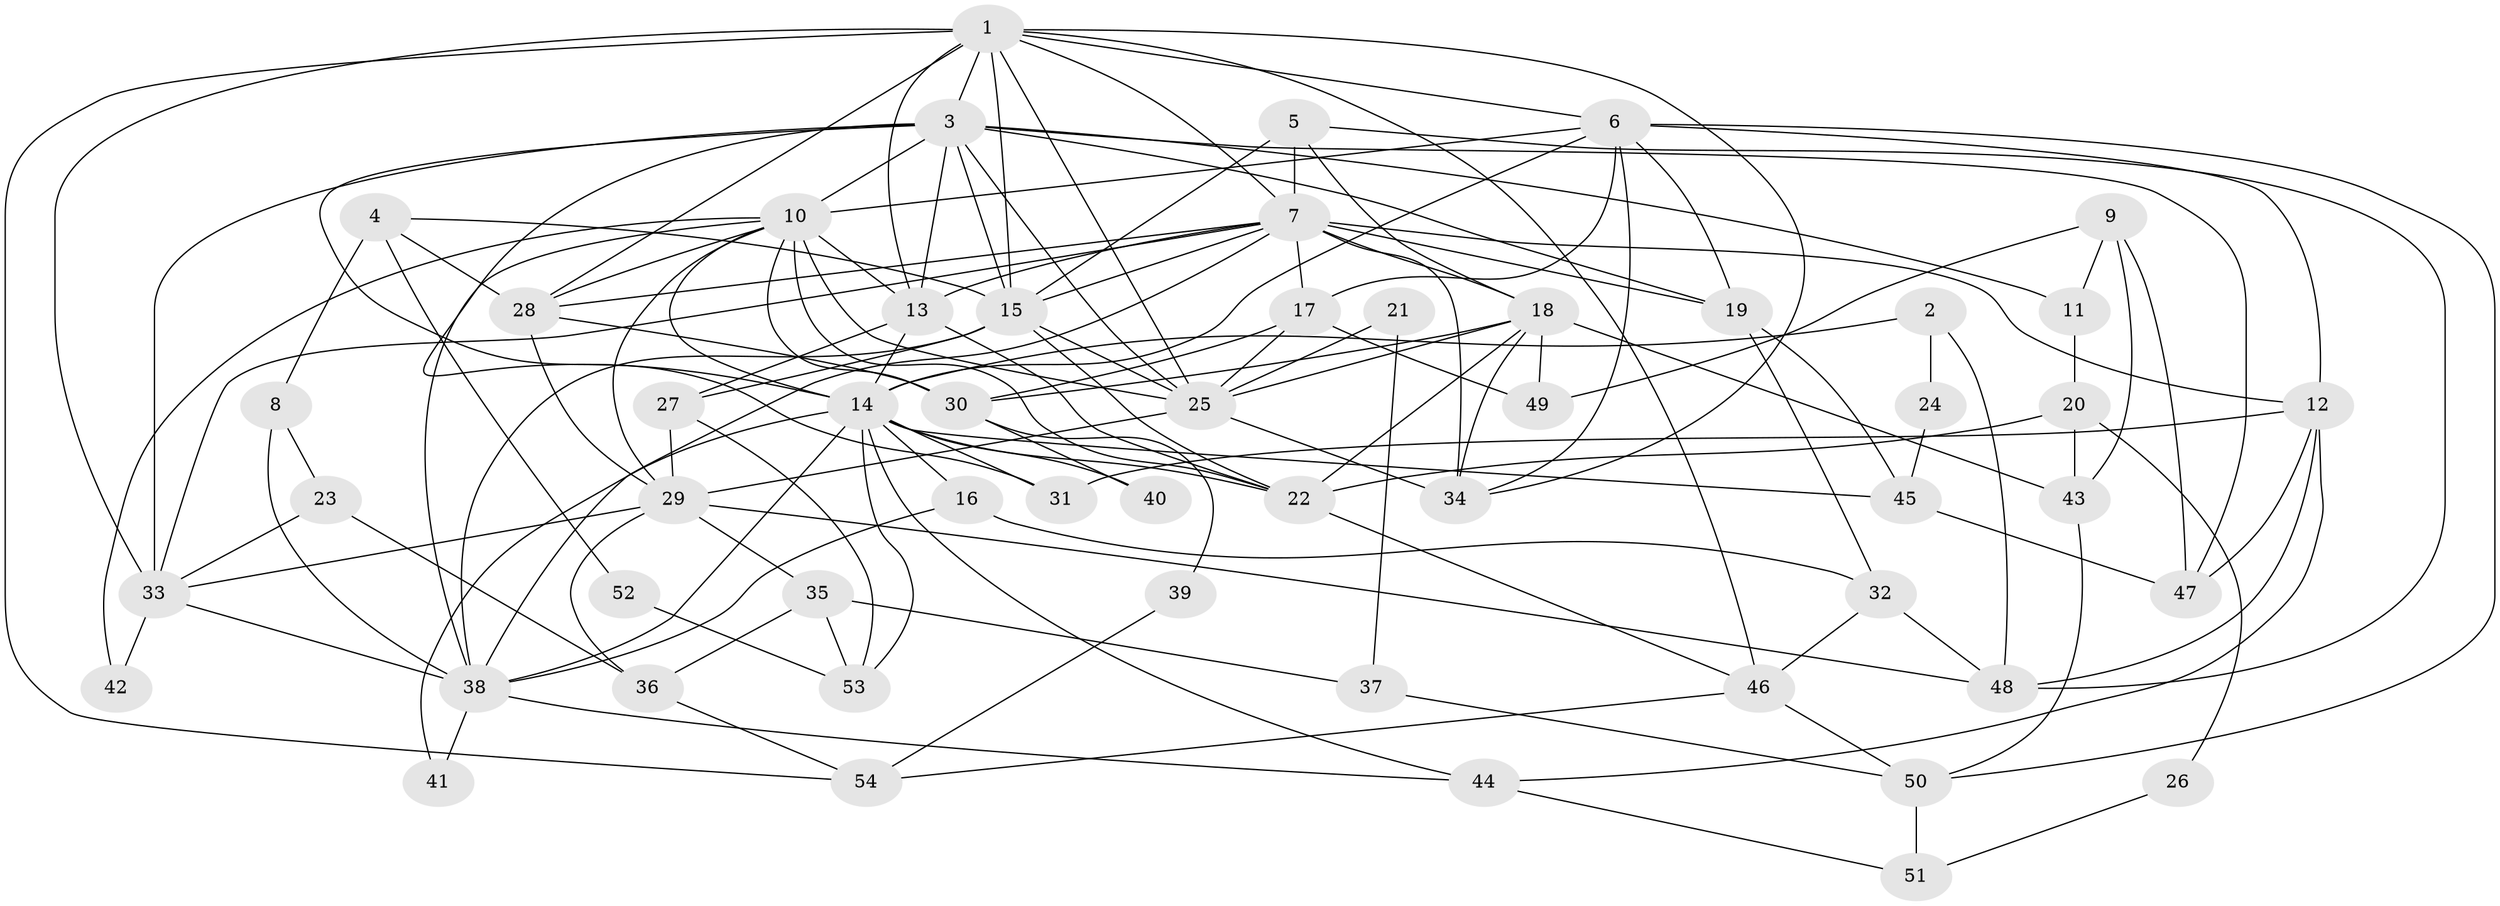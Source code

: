 // original degree distribution, {3: 0.21296296296296297, 4: 0.3425925925925926, 6: 0.09259259259259259, 5: 0.17592592592592593, 2: 0.1388888888888889, 8: 0.018518518518518517, 7: 0.018518518518518517}
// Generated by graph-tools (version 1.1) at 2025/50/03/04/25 22:50:47]
// undirected, 54 vertices, 139 edges
graph export_dot {
  node [color=gray90,style=filled];
  1;
  2;
  3;
  4;
  5;
  6;
  7;
  8;
  9;
  10;
  11;
  12;
  13;
  14;
  15;
  16;
  17;
  18;
  19;
  20;
  21;
  22;
  23;
  24;
  25;
  26;
  27;
  28;
  29;
  30;
  31;
  32;
  33;
  34;
  35;
  36;
  37;
  38;
  39;
  40;
  41;
  42;
  43;
  44;
  45;
  46;
  47;
  48;
  49;
  50;
  51;
  52;
  53;
  54;
  1 -- 3 [weight=2.0];
  1 -- 6 [weight=1.0];
  1 -- 7 [weight=1.0];
  1 -- 13 [weight=1.0];
  1 -- 15 [weight=1.0];
  1 -- 25 [weight=1.0];
  1 -- 28 [weight=1.0];
  1 -- 33 [weight=1.0];
  1 -- 34 [weight=1.0];
  1 -- 46 [weight=1.0];
  1 -- 54 [weight=1.0];
  2 -- 14 [weight=1.0];
  2 -- 24 [weight=1.0];
  2 -- 48 [weight=1.0];
  3 -- 10 [weight=2.0];
  3 -- 11 [weight=1.0];
  3 -- 13 [weight=2.0];
  3 -- 14 [weight=1.0];
  3 -- 15 [weight=3.0];
  3 -- 19 [weight=1.0];
  3 -- 25 [weight=1.0];
  3 -- 31 [weight=1.0];
  3 -- 33 [weight=3.0];
  3 -- 47 [weight=1.0];
  4 -- 8 [weight=1.0];
  4 -- 15 [weight=1.0];
  4 -- 28 [weight=1.0];
  4 -- 52 [weight=1.0];
  5 -- 7 [weight=2.0];
  5 -- 15 [weight=1.0];
  5 -- 18 [weight=1.0];
  5 -- 48 [weight=1.0];
  6 -- 10 [weight=2.0];
  6 -- 12 [weight=1.0];
  6 -- 14 [weight=1.0];
  6 -- 17 [weight=1.0];
  6 -- 19 [weight=1.0];
  6 -- 34 [weight=1.0];
  6 -- 50 [weight=1.0];
  7 -- 12 [weight=1.0];
  7 -- 13 [weight=1.0];
  7 -- 15 [weight=1.0];
  7 -- 17 [weight=3.0];
  7 -- 18 [weight=1.0];
  7 -- 19 [weight=1.0];
  7 -- 28 [weight=1.0];
  7 -- 33 [weight=1.0];
  7 -- 34 [weight=2.0];
  7 -- 38 [weight=1.0];
  8 -- 23 [weight=1.0];
  8 -- 38 [weight=2.0];
  9 -- 11 [weight=1.0];
  9 -- 43 [weight=1.0];
  9 -- 47 [weight=1.0];
  9 -- 49 [weight=1.0];
  10 -- 13 [weight=1.0];
  10 -- 14 [weight=2.0];
  10 -- 22 [weight=2.0];
  10 -- 25 [weight=1.0];
  10 -- 28 [weight=1.0];
  10 -- 29 [weight=1.0];
  10 -- 30 [weight=1.0];
  10 -- 38 [weight=1.0];
  10 -- 42 [weight=1.0];
  11 -- 20 [weight=1.0];
  12 -- 31 [weight=1.0];
  12 -- 44 [weight=1.0];
  12 -- 47 [weight=1.0];
  12 -- 48 [weight=1.0];
  13 -- 14 [weight=1.0];
  13 -- 22 [weight=1.0];
  13 -- 27 [weight=1.0];
  14 -- 16 [weight=3.0];
  14 -- 22 [weight=1.0];
  14 -- 31 [weight=1.0];
  14 -- 38 [weight=2.0];
  14 -- 40 [weight=1.0];
  14 -- 41 [weight=1.0];
  14 -- 44 [weight=1.0];
  14 -- 45 [weight=1.0];
  14 -- 53 [weight=1.0];
  15 -- 22 [weight=1.0];
  15 -- 25 [weight=1.0];
  15 -- 27 [weight=1.0];
  15 -- 38 [weight=1.0];
  16 -- 32 [weight=1.0];
  16 -- 38 [weight=1.0];
  17 -- 25 [weight=1.0];
  17 -- 30 [weight=1.0];
  17 -- 49 [weight=2.0];
  18 -- 22 [weight=2.0];
  18 -- 25 [weight=1.0];
  18 -- 30 [weight=1.0];
  18 -- 34 [weight=1.0];
  18 -- 43 [weight=1.0];
  18 -- 49 [weight=1.0];
  19 -- 32 [weight=1.0];
  19 -- 45 [weight=1.0];
  20 -- 22 [weight=1.0];
  20 -- 26 [weight=1.0];
  20 -- 43 [weight=1.0];
  21 -- 25 [weight=1.0];
  21 -- 37 [weight=1.0];
  22 -- 46 [weight=1.0];
  23 -- 33 [weight=1.0];
  23 -- 36 [weight=1.0];
  24 -- 45 [weight=1.0];
  25 -- 29 [weight=2.0];
  25 -- 34 [weight=1.0];
  26 -- 51 [weight=1.0];
  27 -- 29 [weight=1.0];
  27 -- 53 [weight=1.0];
  28 -- 29 [weight=1.0];
  28 -- 30 [weight=1.0];
  29 -- 33 [weight=1.0];
  29 -- 35 [weight=1.0];
  29 -- 36 [weight=1.0];
  29 -- 48 [weight=1.0];
  30 -- 39 [weight=1.0];
  30 -- 40 [weight=1.0];
  32 -- 46 [weight=1.0];
  32 -- 48 [weight=1.0];
  33 -- 38 [weight=1.0];
  33 -- 42 [weight=1.0];
  35 -- 36 [weight=1.0];
  35 -- 37 [weight=1.0];
  35 -- 53 [weight=1.0];
  36 -- 54 [weight=1.0];
  37 -- 50 [weight=1.0];
  38 -- 41 [weight=1.0];
  38 -- 44 [weight=1.0];
  39 -- 54 [weight=1.0];
  43 -- 50 [weight=1.0];
  44 -- 51 [weight=1.0];
  45 -- 47 [weight=1.0];
  46 -- 50 [weight=1.0];
  46 -- 54 [weight=1.0];
  50 -- 51 [weight=1.0];
  52 -- 53 [weight=1.0];
}
